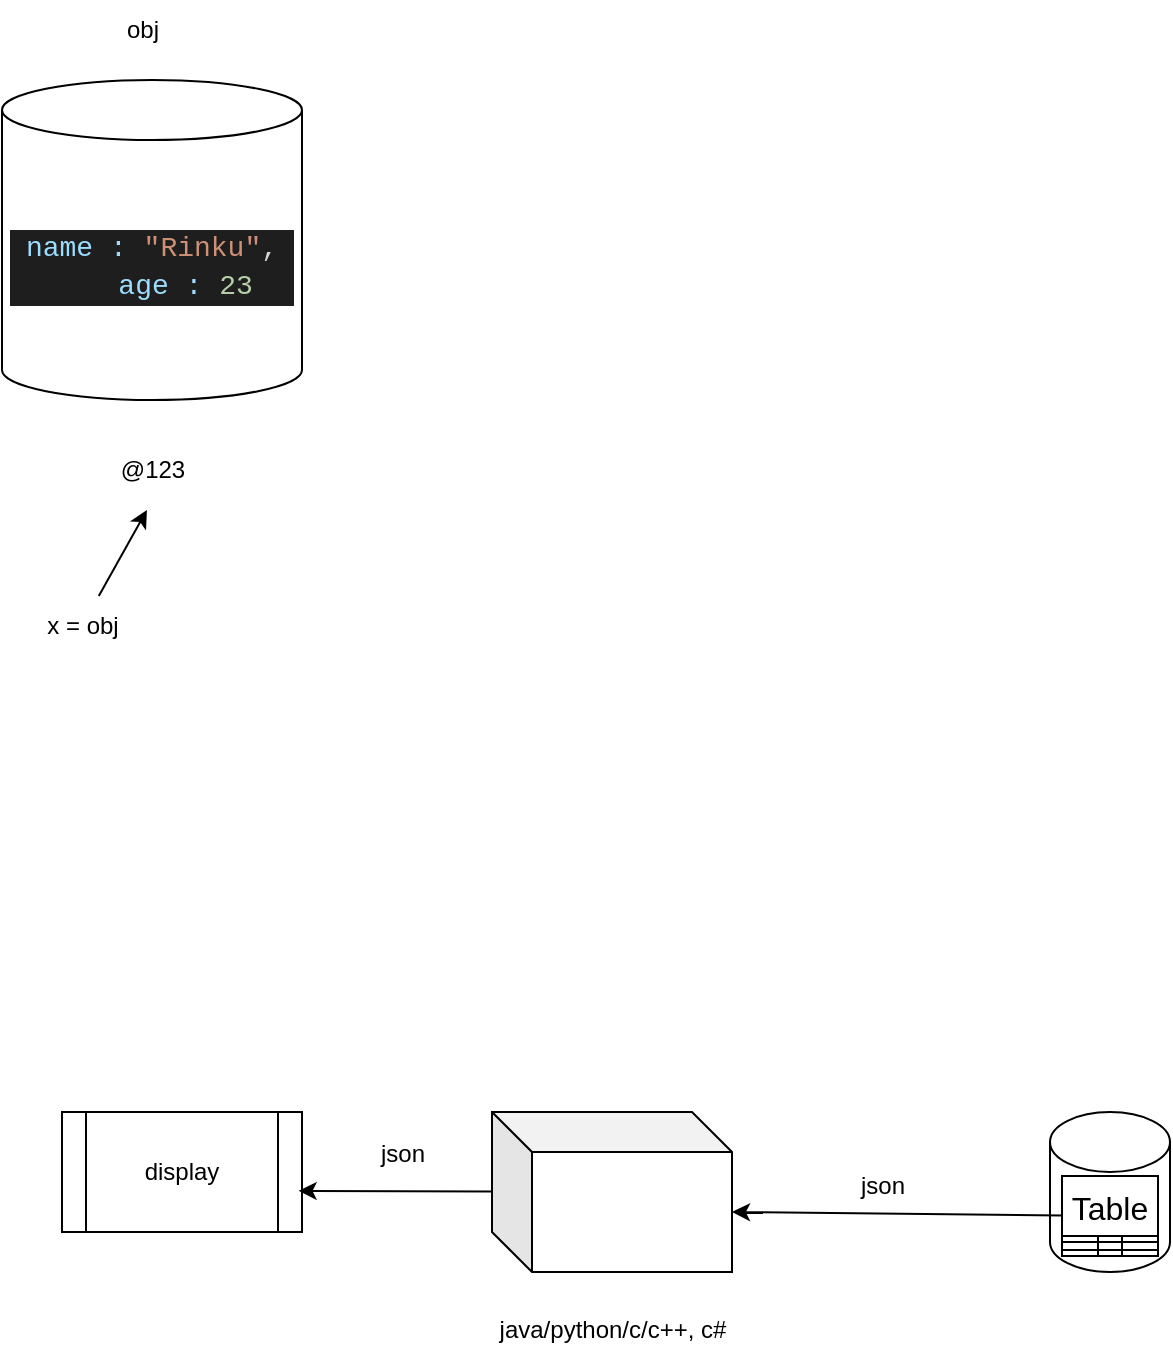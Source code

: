 <mxfile>
    <diagram id="W5ZKeIoqMmLMoFkzXYp7" name="Page-1">
        <mxGraphModel dx="857" dy="388" grid="1" gridSize="8" guides="1" tooltips="1" connect="1" arrows="1" fold="1" page="1" pageScale="1" pageWidth="850" pageHeight="1100" math="0" shadow="0">
            <root>
                <mxCell id="0"/>
                <mxCell id="1" parent="0"/>
                <mxCell id="2" value="&lt;div style=&quot;color: rgb(212, 212, 212); background-color: rgb(30, 30, 30); font-family: Consolas, &amp;quot;Courier New&amp;quot;, monospace; font-size: 14px; line-height: 19px; white-space: pre;&quot;&gt;&lt;div&gt;&lt;span style=&quot;color: rgb(212, 212, 212);&quot;&gt;&amp;nbsp;&lt;/span&gt;&lt;span style=&quot;color: rgb(156, 220, 254);&quot;&gt;name&lt;/span&gt;&lt;span style=&quot;color: rgb(156, 220, 254);&quot;&gt; :&lt;/span&gt;&lt;span style=&quot;color: rgb(212, 212, 212);&quot;&gt; &lt;/span&gt;&lt;span style=&quot;color: rgb(206, 145, 120);&quot;&gt;&quot;Rinku&quot;&lt;/span&gt;&lt;span style=&quot;color: rgb(212, 212, 212);&quot;&gt;, &lt;/span&gt;&lt;/div&gt;&lt;div&gt;&lt;span style=&quot;color: rgb(212, 212, 212);&quot;&gt;&amp;nbsp; &amp;nbsp; &lt;/span&gt;&lt;span style=&quot;color: rgb(156, 220, 254);&quot;&gt;age&lt;/span&gt;&lt;span style=&quot;color: rgb(156, 220, 254);&quot;&gt; :&lt;/span&gt;&lt;span style=&quot;color: rgb(212, 212, 212);&quot;&gt; &lt;/span&gt;&lt;span style=&quot;color: rgb(181, 206, 168);&quot;&gt;23&lt;/span&gt;&lt;/div&gt;&lt;/div&gt;" style="shape=cylinder3;whiteSpace=wrap;html=1;boundedLbl=1;backgroundOutline=1;size=15;" vertex="1" parent="1">
                    <mxGeometry x="60" y="60" width="150" height="160" as="geometry"/>
                </mxCell>
                <mxCell id="3" value="@123" style="text;html=1;align=center;verticalAlign=middle;resizable=0;points=[];autosize=1;strokeColor=none;fillColor=none;" vertex="1" parent="1">
                    <mxGeometry x="105" y="240" width="60" height="30" as="geometry"/>
                </mxCell>
                <mxCell id="6" value="obj" style="text;html=1;align=center;verticalAlign=middle;resizable=0;points=[];autosize=1;strokeColor=none;fillColor=none;" vertex="1" parent="1">
                    <mxGeometry x="110" y="20" width="40" height="30" as="geometry"/>
                </mxCell>
                <mxCell id="7" value="x = obj" style="text;html=1;align=center;verticalAlign=middle;resizable=0;points=[];autosize=1;strokeColor=none;fillColor=none;" vertex="1" parent="1">
                    <mxGeometry x="70" y="318" width="60" height="30" as="geometry"/>
                </mxCell>
                <mxCell id="8" style="edgeStyle=none;html=1;entryX=0.458;entryY=1.166;entryDx=0;entryDy=0;entryPerimeter=0;" edge="1" parent="1" source="7" target="3">
                    <mxGeometry relative="1" as="geometry"/>
                </mxCell>
                <mxCell id="9" value="display" style="shape=process;whiteSpace=wrap;html=1;backgroundOutline=1;" vertex="1" parent="1">
                    <mxGeometry x="90" y="576" width="120" height="60" as="geometry"/>
                </mxCell>
                <mxCell id="10" value="" style="shape=cube;whiteSpace=wrap;html=1;boundedLbl=1;backgroundOutline=1;darkOpacity=0.05;darkOpacity2=0.1;" vertex="1" parent="1">
                    <mxGeometry x="305" y="576" width="120" height="80" as="geometry"/>
                </mxCell>
                <mxCell id="11" value="" style="shape=cylinder3;whiteSpace=wrap;html=1;boundedLbl=1;backgroundOutline=1;size=15;" vertex="1" parent="1">
                    <mxGeometry x="584" y="576" width="60" height="80" as="geometry"/>
                </mxCell>
                <mxCell id="12" value="Table" style="shape=table;startSize=30;container=1;collapsible=0;childLayout=tableLayout;strokeColor=default;fontSize=16;" vertex="1" parent="1">
                    <mxGeometry x="590" y="608" width="48" height="40" as="geometry"/>
                </mxCell>
                <mxCell id="13" value="" style="shape=tableRow;horizontal=0;startSize=0;swimlaneHead=0;swimlaneBody=0;strokeColor=inherit;top=0;left=0;bottom=0;right=0;collapsible=0;dropTarget=0;fillColor=none;points=[[0,0.5],[1,0.5]];portConstraint=eastwest;fontSize=16;" vertex="1" parent="12">
                    <mxGeometry y="30" width="48" height="3" as="geometry"/>
                </mxCell>
                <mxCell id="14" value="" style="shape=partialRectangle;html=1;whiteSpace=wrap;connectable=0;strokeColor=inherit;overflow=hidden;fillColor=none;top=0;left=0;bottom=0;right=0;pointerEvents=1;fontSize=16;" vertex="1" parent="13">
                    <mxGeometry width="18" height="3" as="geometry">
                        <mxRectangle width="18" height="3" as="alternateBounds"/>
                    </mxGeometry>
                </mxCell>
                <mxCell id="15" value="" style="shape=partialRectangle;html=1;whiteSpace=wrap;connectable=0;strokeColor=inherit;overflow=hidden;fillColor=none;top=0;left=0;bottom=0;right=0;pointerEvents=1;fontSize=16;" vertex="1" parent="13">
                    <mxGeometry x="18" width="12" height="3" as="geometry">
                        <mxRectangle width="12" height="3" as="alternateBounds"/>
                    </mxGeometry>
                </mxCell>
                <mxCell id="16" value="" style="shape=partialRectangle;html=1;whiteSpace=wrap;connectable=0;strokeColor=inherit;overflow=hidden;fillColor=none;top=0;left=0;bottom=0;right=0;pointerEvents=1;fontSize=16;" vertex="1" parent="13">
                    <mxGeometry x="30" width="18" height="3" as="geometry">
                        <mxRectangle width="18" height="3" as="alternateBounds"/>
                    </mxGeometry>
                </mxCell>
                <mxCell id="17" value="" style="shape=tableRow;horizontal=0;startSize=0;swimlaneHead=0;swimlaneBody=0;strokeColor=inherit;top=0;left=0;bottom=0;right=0;collapsible=0;dropTarget=0;fillColor=none;points=[[0,0.5],[1,0.5]];portConstraint=eastwest;fontSize=16;" vertex="1" parent="12">
                    <mxGeometry y="33" width="48" height="4" as="geometry"/>
                </mxCell>
                <mxCell id="18" value="" style="shape=partialRectangle;html=1;whiteSpace=wrap;connectable=0;strokeColor=inherit;overflow=hidden;fillColor=none;top=0;left=0;bottom=0;right=0;pointerEvents=1;fontSize=16;" vertex="1" parent="17">
                    <mxGeometry width="18" height="4" as="geometry">
                        <mxRectangle width="18" height="4" as="alternateBounds"/>
                    </mxGeometry>
                </mxCell>
                <mxCell id="19" value="" style="shape=partialRectangle;html=1;whiteSpace=wrap;connectable=0;strokeColor=inherit;overflow=hidden;fillColor=none;top=0;left=0;bottom=0;right=0;pointerEvents=1;fontSize=16;" vertex="1" parent="17">
                    <mxGeometry x="18" width="12" height="4" as="geometry">
                        <mxRectangle width="12" height="4" as="alternateBounds"/>
                    </mxGeometry>
                </mxCell>
                <mxCell id="20" value="" style="shape=partialRectangle;html=1;whiteSpace=wrap;connectable=0;strokeColor=inherit;overflow=hidden;fillColor=none;top=0;left=0;bottom=0;right=0;pointerEvents=1;fontSize=16;" vertex="1" parent="17">
                    <mxGeometry x="30" width="18" height="4" as="geometry">
                        <mxRectangle width="18" height="4" as="alternateBounds"/>
                    </mxGeometry>
                </mxCell>
                <mxCell id="21" value="" style="shape=tableRow;horizontal=0;startSize=0;swimlaneHead=0;swimlaneBody=0;strokeColor=inherit;top=0;left=0;bottom=0;right=0;collapsible=0;dropTarget=0;fillColor=none;points=[[0,0.5],[1,0.5]];portConstraint=eastwest;fontSize=16;" vertex="1" parent="12">
                    <mxGeometry y="37" width="48" height="3" as="geometry"/>
                </mxCell>
                <mxCell id="22" value="" style="shape=partialRectangle;html=1;whiteSpace=wrap;connectable=0;strokeColor=inherit;overflow=hidden;fillColor=none;top=0;left=0;bottom=0;right=0;pointerEvents=1;fontSize=16;" vertex="1" parent="21">
                    <mxGeometry width="18" height="3" as="geometry">
                        <mxRectangle width="18" height="3" as="alternateBounds"/>
                    </mxGeometry>
                </mxCell>
                <mxCell id="23" value="" style="shape=partialRectangle;html=1;whiteSpace=wrap;connectable=0;strokeColor=inherit;overflow=hidden;fillColor=none;top=0;left=0;bottom=0;right=0;pointerEvents=1;fontSize=16;" vertex="1" parent="21">
                    <mxGeometry x="18" width="12" height="3" as="geometry">
                        <mxRectangle width="12" height="3" as="alternateBounds"/>
                    </mxGeometry>
                </mxCell>
                <mxCell id="24" value="" style="shape=partialRectangle;html=1;whiteSpace=wrap;connectable=0;strokeColor=inherit;overflow=hidden;fillColor=none;top=0;left=0;bottom=0;right=0;pointerEvents=1;fontSize=16;" vertex="1" parent="21">
                    <mxGeometry x="30" width="18" height="3" as="geometry">
                        <mxRectangle width="18" height="3" as="alternateBounds"/>
                    </mxGeometry>
                </mxCell>
                <mxCell id="25" value="java/python/c/c++, c#" style="text;html=1;align=center;verticalAlign=middle;resizable=0;points=[];autosize=1;strokeColor=none;fillColor=none;" vertex="1" parent="1">
                    <mxGeometry x="297" y="669" width="136" height="32" as="geometry"/>
                </mxCell>
                <mxCell id="26" style="edgeStyle=none;html=1;entryX=0;entryY=0;entryDx=120;entryDy=50;entryPerimeter=0;" edge="1" parent="1" source="12" target="10">
                    <mxGeometry relative="1" as="geometry"/>
                </mxCell>
                <mxCell id="27" value="json" style="text;html=1;align=center;verticalAlign=middle;resizable=0;points=[];autosize=1;strokeColor=none;fillColor=none;" vertex="1" parent="1">
                    <mxGeometry x="480" y="597" width="40" height="32" as="geometry"/>
                </mxCell>
                <mxCell id="28" style="edgeStyle=none;html=1;entryX=0.986;entryY=0.657;entryDx=0;entryDy=0;entryPerimeter=0;" edge="1" parent="1" source="10" target="9">
                    <mxGeometry relative="1" as="geometry"/>
                </mxCell>
                <mxCell id="29" value="&lt;span style=&quot;color: rgb(0, 0, 0);&quot;&gt;json&lt;/span&gt;" style="text;html=1;align=center;verticalAlign=middle;resizable=0;points=[];autosize=1;strokeColor=none;fillColor=none;" vertex="1" parent="1">
                    <mxGeometry x="240" y="581" width="40" height="32" as="geometry"/>
                </mxCell>
            </root>
        </mxGraphModel>
    </diagram>
</mxfile>